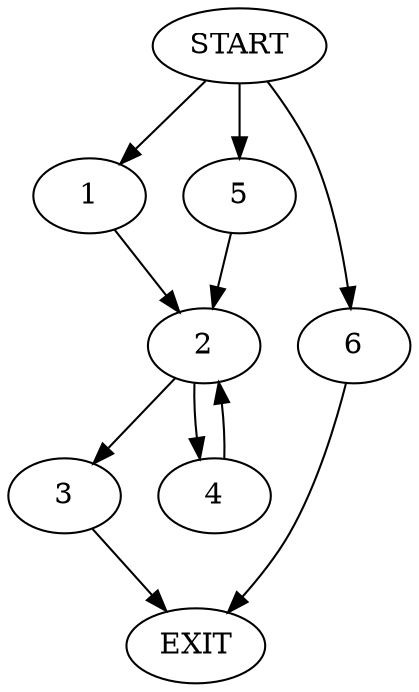 digraph {
0 [label="START"]
7 [label="EXIT"]
0 -> 1
1 -> 2
2 -> 3
2 -> 4
3 -> 7
4 -> 2
0 -> 5
5 -> 2
0 -> 6
6 -> 7
}
